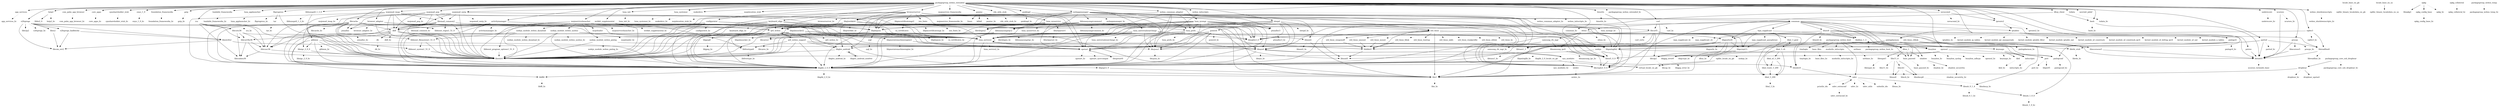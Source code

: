 digraph depends {
    node [shape=plaintext]
activitymanager -> activitymanager_lic [style=dotted];
activitymanager -> db8;
activitymanager -> libboost_regex1_51_0;
activitymanager -> libglib_2_0_0;
activitymanager -> libstdc6;
activitymanager -> luna_service2;
activitymanager -> upstart;
app_services -> app_services_lic [style=dotted];
base_files -> base_files_lic [style=dotted];
base_passwd -> base_passwd_lic [style=dotted];
bash -> bash_lic [style=dotted];
bash -> libtinfo5;
binutils -> binutils_lic [style=dotted];
binutils -> libz1;
bluez4 -> bluez4_lic [style=dotted];
bluez4 -> libdbus_1_3;
bluez4 -> libglib_2_0_0;
bluez4 -> libreadline6;
bluez4 -> libudev0;
bluez4 -> libusb_0_1_4;
bluez4 -> libusb_1_0_0;
browser_adapter -> browser_adapter_lic [style=dotted];
browser_adapter -> libglib_2_0_0;
browser_adapter -> libpbnjson;
browser_adapter -> libstdc6;
browser_adapter -> qt4_webos;
browserserver -> browserserver_lic [style=dotted];
browserserver -> isis_fonts;
browserserver -> libcrypto1_0_0;
browserserver -> libglib_2_0_0;
browserserver -> libpbnjson;
browserserver -> libpmcertificatemgr2;
browserserver -> libqtwebkit4;
browserserver -> libssl1_0_0;
browserserver -> libstdc6;
browserserver -> luna_service2;
browserserver -> ptmalloc3;
browserserver -> qt4_webos;
browserserver -> upstart;
busybox -> busybox_lic [style=dotted];
busybox -> busybox_syslog [style=dotted];
busybox -> busybox_udhcpc [style=dotted];
bzip2 -> bzip2_lic [style=dotted];
bzip2 -> libbz2_0;
ca_certificates -> ca_certificates_lic [style=dotted];
com_palm_app_browser -> com_palm_app_browser_lic [style=dotted];
configurator -> configurator_lic [style=dotted];
configurator -> db8;
configurator -> libglib_2_0_0;
configurator -> libstdc6;
configurator -> luna_service2;
configurator -> upstart;
connman -> base_passwd;
connman -> bluez4;
connman -> connman_lic [style=dotted];
connman -> dbus_1;
connman -> iptables;
connman -> libdbus_1_3;
connman -> libglib_2_0_0;
connman -> libgnutls26;
connman -> ofono;
connman -> shadow;
connman -> wpa_supplicant;
core_apps -> core_apps_lic [style=dotted];
cpushareholder_stub -> cpushareholder_stub_lic [style=dotted];
curl -> curl_lic [style=dotted];
curl -> libcurl5;
curl -> libz1;
db -> db_lic [style=dotted];
db8 -> db8_lic [style=dotted];
db8 -> db;
db8 -> libglib_2_0_0;
db8 -> libicui18n36;
db8 -> libicuuc36;
db8 -> libstdc6;
db8 -> luna_service2;
db8 -> upstart;
dbus_1 -> base_passwd;
dbus_1 -> dbus_lic [style=dotted];
dbus_1 -> libdbus_1_3;
dbus_1 -> libexpat1;
dbus_1 -> libx11_6;
dbus_1 -> shadow;
dhcp_client -> bash;
dhcp_client -> libcrypto1_0_0;
dropbear -> dropbear_lic [style=dotted];
dropbear -> dropbear_upstart;
dropbear -> libz1;
e2fsprogs -> e2fsprogs_badblocks;
e2fsprogs -> e2fsprogs_lic [style=dotted];
e2fsprogs -> libblkid1;
e2fsprogs -> libcom_err2;
e2fsprogs -> libe2p2;
e2fsprogs -> libext2fs2;
e2fsprogs -> libss2;
e2fsprogs -> libuuid1;
e2fsprogs_badblocks -> libcom_err2;
e2fsprogs_badblocks -> libext2fs2;
eglibc_locale_en_gb -> virtual_locale_en_gb;
enyo_1_0 -> enyo_1_0_lic [style=dotted];
fbprogress -> fbprogress_lic [style=dotted];
fbprogress -> libstdc6;
fbprogress -> tar;
filecache -> db8;
filecache -> filecache_lic [style=dotted];
filecache -> glibmm;
filecache -> jemalloc;
filecache -> libboost_filesystem1_51_0;
filecache -> libboost_system1_51_0;
filecache -> libglib_2_0_0;
filecache -> libsigc_2_0_0;
filecache -> libstdc6;
filecache -> luna_service2;
filecache -> upstart;
foundation_frameworks -> foundation_frameworks_lic [style=dotted];
glibmm -> glibmm_lic [style=dotted];
glibmm -> libffi6;
glibmm -> libglib_2_0_0;
glibmm -> libsigc_2_0_0;
glibmm -> libstdc6;
glibmm -> libz1;
gzip -> gzip_lic [style=dotted];
icu -> icu_lic [style=dotted];
icu -> libicudata36;
icu -> libicui18n36;
icu -> libicutu36;
icu -> libicuuc36;
icu -> libstdc6;
initscripts -> initscripts_lic [style=dotted];
iproute2 -> iproute2_lic [style=dotted];
iproute2 -> iptables;
iptables -> iptables_lic [style=dotted];
iptables -> kernel_module_ip_tables [style=dotted];
iptables -> kernel_module_ipt_masquerade [style=dotted];
iptables -> kernel_module_iptable_filter [style=dotted];
iptables -> kernel_module_iptable_nat [style=dotted];
iptables -> kernel_module_nf_conntrack [style=dotted];
iptables -> kernel_module_nf_conntrack_ipv4 [style=dotted];
iptables -> kernel_module_nf_defrag_ipv4 [style=dotted];
iptables -> kernel_module_nf_nat [style=dotted];
iptables -> kernel_module_x_tables [style=dotted];
isis_fonts -> isis_fonts_lic [style=dotted];
jemalloc -> jemalloc_lic [style=dotted];
kbd -> kbd_lic [style=dotted];
keyboard_efigs -> keyboard_efigs_lic [style=dotted];
keyboard_efigs -> libglib_2_0_0;
keyboard_efigs -> libpbnjson;
keyboard_efigs -> libstdc6;
keyboard_efigs -> luna_service2;
keyboard_efigs -> qt4_webos;
keymaps -> initscripts;
keymaps -> kbd;
keymaps -> keymaps_lic [style=dotted];
libblkid1 -> libuuid1;
libboost_filesystem1_51_0 -> libboost_system1_51_0;
libboost_filesystem1_51_0 -> libstdc6;
libboost_program_options1_51_0 -> libstdc6;
libboost_regex1_51_0 -> libstdc6;
libboost_system1_51_0 -> libstdc6;
libcap2 -> libcap_lic [style=dotted];
libcares2 -> libcares_lic [style=dotted];
libcjson1 -> libcjson_lic [style=dotted];
libcurl5 -> curl_certs [style=dotted];
libcurl5 -> libcap2;
libcurl5 -> libcares2;
libcurl5 -> libgcrypt11;
libcurl5 -> libgnutls26;
libcurl5 -> libgpg_error0;
libcurl5 -> libtasn1_3;
libcurl5 -> libz1;
libdbus_1_3 -> dbus_1 [style=dotted];
libemail_common2 -> db8;
libemail_common2 -> jemalloc;
libemail_common2 -> libboost_regex1_51_0;
libemail_common2 -> libcurl5;
libemail_common2 -> libemail_common_lic [style=dotted];
libemail_common2 -> libglib_2_0_0;
libemail_common2 -> libicuuc36;
libemail_common2 -> libpalmsocket2;
libemail_common2 -> libstdc6;
libemail_common2 -> libz1;
libexpat1 -> libexpat_lic [style=dotted];
libext2fs2 -> libblkid1;
libext2fs2 -> libcom_err2;
libffi6 -> libffi_lic [style=dotted];
libfreetype6 -> libfreetype_lic [style=dotted];
libgcrypt11 -> libcap2;
libgcrypt11 -> libgcrypt_lic [style=dotted];
libgcrypt11 -> libgpg_error0;
libgles_android -> libgles_android_lic [style=dotted];
libgles_android -> libgles_android_nonfree;
libgles_android -> libstdc6;
libgles_android_nonfree -> libgles_android;
libglib_2_0_0 -> libffi6;
libglib_2_0_0 -> libglib_2_0_lic [style=dotted];
libglib_2_0_0 -> libz1;
libglib_2_0_locale_en_gb -> libglib_2_0_0;
libglib_2_0_locale_en_gb -> virtual_locale_en_gb;
libgnutls26 -> libcap2;
libgnutls26 -> libgcrypt11;
libgnutls26 -> libgnutls_lic [style=dotted];
libgnutls26 -> libgpg_error0;
libgnutls26 -> libtasn1_3;
libgnutls26 -> libz1;
libgpg_error0 -> libgpg_error_lic [style=dotted];
libhunspell_1_3_0 -> libhunspell_1_3_lic [style=dotted];
libhunspell_1_3_0 -> libstdc6;
libicui18n36 -> libicudata36;
libicui18n36 -> libicuuc36;
libicui18n36 -> libstdc6;
libicutu36 -> libicudata36;
libicutu36 -> libicui18n36;
libicutu36 -> libicuuc36;
libicutu36 -> libstdc6;
libicuuc36 -> libicudata36;
libicuuc36 -> libstdc6;
libjpeg8 -> libjpeg_lic [style=dotted];
liblunasysmgrcommon1 -> libglib_2_0_0;
liblunasysmgrcommon1 -> liblunasysmgrcommon_lic [style=dotted];
liblunasysmgrcommon1 -> libnyx4;
liblunasysmgrcommon1 -> libpmloglib2;
liblunasysmgrcommon1 -> librolegen2;
liblunasysmgrcommon1 -> libstdc6;
liblunasysmgrcommon1 -> luna_prefs;
liblunasysmgrcommon1 -> qt4_webos;
liblunasysmgripc2 -> libglib_2_0_0;
liblunasysmgripc2 -> liblunasysmgripc_lic [style=dotted];
liblunasysmgripc2 -> libstdc6;
libncurses5 -> libtinfo5;
libncursesw5 -> libtinfo5;
libnl_3_200 -> libnl_3_lic [style=dotted];
libnl_3_cli -> libnl_3_200;
libnl_3_cli -> libnl_3_genl;
libnl_3_cli -> libnl_nf_3_200;
libnl_3_cli -> libnl_route_3_200;
libnl_3_genl -> libnl_3_200;
libnl_3_genl -> libnl_3_cli;
libnl_nf_3_200 -> libnl_3_200;
libnl_nf_3_200 -> libnl_route_3_200;
libnl_route_3_200 -> libnl_3_200;
libnyx4 -> libglib_2_0_0;
libnyx4 -> libnyx_lic [style=dotted];
libnyx4 -> nyx_modules;
libpalmsocket2 -> libcares2;
libpalmsocket2 -> libcrypto1_0_0;
libpalmsocket2 -> libglib_2_0_0;
libpalmsocket2 -> libpalmsocket_lic [style=dotted];
libpalmsocket2 -> libpmloglib2;
libpalmsocket2 -> libpmstatemachineengine2;
libpalmsocket2 -> libssl1_0_0;
libpbnjson -> libpbnjson_lic [style=dotted];
libpbnjson -> libstdc6;
libpbnjson -> yajl;
libpmcertificatemgr2 -> ca_certificates;
libpmcertificatemgr2 -> libcrypto1_0_0;
libpmcertificatemgr2 -> libpmcertificatemgr_lic [style=dotted];
libpmloglib2 -> libpmloglib_lic [style=dotted];
libpmloglib2 -> pmlogconf;
libpmstatemachineengine2 -> libpmloglib2;
libpmstatemachineengine2 -> libpmstatemachineengine_lic [style=dotted];
libpng12_0 -> libz1;
libqtwebkit4 -> libgles_android;
libqtwebkit4 -> libglib_2_0_0;
libqtwebkit4 -> libqtwebkit_lic [style=dotted];
libqtwebkit4 -> libsqlite3_0;
libqtwebkit4 -> libstdc6;
libqtwebkit4 -> libz1;
libqtwebkit4 -> luna_service2;
libqtwebkit4 -> qt4_webos;
librdx_stub -> librdx_lic [style=dotted];
libreadline6 -> libreadline_lic [style=dotted];
libreadline6 -> libtinfo5;
librolegen2 -> librolegen_lic [style=dotted];
librolegen2 -> libstdc6;
libsamsung_ipc0 -> libcrypto1_0_0;
libsamsung_ipc0 -> libsamsung_ipc_lic [style=dotted];
libsamsung_ipc0 -> libssl1_0_0;
libsigc_2_0_0 -> libsigc_2_0_lic [style=dotted];
libsigc_2_0_0 -> libstdc6;
libss2 -> libcom_err2;
libssl1_0_0 -> libcrypto1_0_0;
libtasn1_3 -> libtasn1_lic [style=dotted];
libtinfo5 -> ncurses_terminfo_base [style=dotted];
libudev0 -> udev;
libupstart0 -> upstart;
liburiparser1 -> liburiparser_lic [style=dotted];
libusb_0_1_4 -> libusb_0_1_lic [style=dotted];
libusb_0_1_4 -> libusb_1_0_0;
libusb_1_0_0 -> libusb_1_0_lic [style=dotted];
libx11_6 -> libx11_lic [style=dotted];
libx11_6 -> libxau6;
libx11_6 -> libxcb1;
libx11_6 -> libxdmcp6;
libxau6 -> libxau_lic [style=dotted];
libxcb1 -> libxau6;
libxcb1 -> libxcb_lic [style=dotted];
libxcb1 -> libxdmcp6;
libxdmcp6 -> libxdmcp_lic [style=dotted];
libxml2 -> libxml2_lic [style=dotted];
libxml2 -> libz1;
libz1 -> libz_lic [style=dotted];
loadable_frameworks -> loadable_frameworks_lic [style=dotted];
locale_base_en_gb -> eglibc_binary_localedata_en_gb;
locale_base_en_us -> eglibc_binary_localedata_en_us;
luna_applauncher -> luna_applauncher_lic [style=dotted];
luna_init -> luna_init_lic [style=dotted];
luna_prefs -> libcjson1;
luna_prefs -> libglib_2_0_0;
luna_prefs -> libsqlite3_0;
luna_prefs -> luna_prefs_lic [style=dotted];
luna_prefs -> luna_service2;
luna_service2 -> libcjson1;
luna_service2 -> libglib_2_0_0;
luna_service2 -> libpmloglib2;
luna_service2 -> luna_service2;
luna_service2 -> luna_service2_lic [style=dotted];
luna_service2 -> upstart;
luna_sysmgr -> libcjson1;
luna_sysmgr -> libcrypto1_0_0;
luna_sysmgr -> libgles_android;
luna_sysmgr -> libglib_2_0_0;
luna_sysmgr -> liblunasysmgripc2;
luna_sysmgr -> libnyx4;
luna_sysmgr -> libpbnjson;
luna_sysmgr -> libpmloglib2;
luna_sysmgr -> librolegen2;
luna_sysmgr -> libsqlite3_0;
luna_sysmgr -> libssl1_0_0;
luna_sysmgr -> libstdc6;
luna_sysmgr -> luna_prefs;
luna_sysmgr -> luna_service2;
luna_sysmgr -> luna_sysmgr_lic [style=dotted];
luna_sysmgr -> ptmalloc3;
luna_sysmgr -> qt4_webos;
luna_sysmgr -> util_linux;
luna_sysservice -> libcjson1;
luna_sysservice -> libglib_2_0_0;
luna_sysservice -> libpbnjson;
luna_sysservice -> libsqlite3_0;
luna_sysservice -> libstdc6;
luna_sysservice -> liburiparser1;
luna_sysservice -> luna_service2;
luna_sysservice -> luna_sysservice_lic [style=dotted];
luna_sysservice -> qt4_webos;
luna_sysservice -> upstart;
luna_systemui -> luna_systemui_lic [style=dotted];
luna_universalsearchmgr -> libcjson1;
luna_universalsearchmgr -> libglib_2_0_0;
luna_universalsearchmgr -> libsqlite3_0;
luna_universalsearchmgr -> libstdc6;
luna_universalsearchmgr -> libxml2;
luna_universalsearchmgr -> luna_service2;
luna_universalsearchmgr -> luna_universalsearchmgr_lic [style=dotted];
luna_universalsearchmgr -> upstart;
makedevs -> makedevs_lic [style=dotted];
modutils_initscripts -> modutils_initscripts_lic [style=dotted];
mojoloader -> mojoloader_lic [style=dotted];
mojolocation_stub -> mojolocation_stub_lic [style=dotted];
mojomail_imap -> db8;
mojomail_imap -> libboost_regex1_51_0;
mojomail_imap -> libemail_common2;
mojomail_imap -> libglib_2_0_0;
mojomail_imap -> libicuuc36;
mojomail_imap -> libstdc6;
mojomail_imap -> luna_service2;
mojomail_imap -> mojomail_imap_lic [style=dotted];
mojomail_pop -> db8;
mojomail_pop -> libemail_common2;
mojomail_pop -> libglib_2_0_0;
mojomail_pop -> libstdc6;
mojomail_pop -> luna_service2;
mojomail_pop -> mojomail_pop_lic [style=dotted];
mojomail_smtp -> db8;
mojomail_smtp -> jemalloc;
mojomail_smtp -> libemail_common2;
mojomail_smtp -> libglib_2_0_0;
mojomail_smtp -> libstdc6;
mojomail_smtp -> luna_service2;
mojomail_smtp -> mojomail_smtp_lic [style=dotted];
mojoservice_frameworks -> mojoservice_frameworks_lic [style=dotted];
mojoservicelauncher -> libboost_program_options1_51_0;
mojoservicelauncher -> libpbnjson;
mojoservicelauncher -> libstdc6;
mojoservicelauncher -> mojoloader;
mojoservicelauncher -> mojoservicelauncher_lic [style=dotted];
mojoservicelauncher -> nodejs_module_webos_dynaload;
mojoservicelauncher -> nodejs_module_webos_pmlog;
mojoservicelauncher -> nodejs_module_webos_sysbus;
mojoservicelauncher -> upstart;
mtdev -> mtdev_lic [style=dotted];
ncurses -> libtinfo5;
ncurses -> ncurses_lic [style=dotted];
netbase -> netbase_lic [style=dotted];
nodejs -> libcrypto1_0_0;
nodejs -> libssl1_0_0;
nodejs -> libstdc6;
nodejs -> nodejs_lic [style=dotted];
nodejs_module_webos_dynaload -> libboost_filesystem1_51_0;
nodejs_module_webos_dynaload -> libstdc6;
nodejs_module_webos_dynaload -> nodejs_module_webos_dynaload_lic [style=dotted];
nodejs_module_webos_pmlog -> libpmloglib2;
nodejs_module_webos_pmlog -> libstdc6;
nodejs_module_webos_pmlog -> nodejs_module_webos_pmlog_lic [style=dotted];
nodejs_module_webos_sysbus -> libglib_2_0_0;
nodejs_module_webos_sysbus -> libstdc6;
nodejs_module_webos_sysbus -> luna_service2;
nodejs_module_webos_sysbus -> nodejs_module_webos_sysbus_lic [style=dotted];
novacomd -> iproute2;
novacomd -> libnyx4;
novacomd -> novacomd_lic [style=dotted];
nyx_modules -> libglib_2_0_0;
nyx_modules -> libnyx4;
nyx_modules -> libudev0;
nyx_modules -> mtdev;
nyx_modules -> nyx_modules_lic [style=dotted];
ofono -> libdbus_1_3;
ofono -> libglib_2_0_0;
ofono -> libsamsung_ipc0;
ofono -> libudev0;
ofono -> ofono_lic [style=dotted];
ofono -> samsung_rfs_mgr;
openssl -> libcrypto1_0_0;
openssl -> libssl1_0_0;
openssl -> openssl_lic [style=dotted];
openssl -> perl;
opkg -> libopkg1;
opkg -> opkg_config_base;
opkg -> opkg_lic [style=dotted];
opkg_collateral -> opkg_collateral_lic [style=dotted];
opkg_config_base -> opkg_config_base_lic [style=dotted];
packagegroup_core_ssh_dropbear -> dropbear;
packagegroup_core_ssh_dropbear -> packagegroup_core_ssh_dropbear_lic [style=dotted];
packagegroup_webos_boot -> base_files;
packagegroup_webos_boot -> base_passwd;
packagegroup_webos_boot -> busybox;
packagegroup_webos_boot -> initscripts;
packagegroup_webos_boot -> keymaps;
packagegroup_webos_boot -> modutils_initscripts;
packagegroup_webos_boot -> netbase;
packagegroup_webos_boot -> packagegroup_webos_boot_lic [style=dotted];
packagegroup_webos_boot -> tinylogin;
packagegroup_webos_boot -> udev;
packagegroup_webos_boot -> upstart;
packagegroup_webos_extended -> activitymanager;
packagegroup_webos_extended -> app_services;
packagegroup_webos_extended -> bash;
packagegroup_webos_extended -> binutils;
packagegroup_webos_extended -> browser_adapter;
packagegroup_webos_extended -> browserserver;
packagegroup_webos_extended -> bzip2;
packagegroup_webos_extended -> com_palm_app_browser;
packagegroup_webos_extended -> configurator;
packagegroup_webos_extended -> core_apps;
packagegroup_webos_extended -> cpushareholder_stub;
packagegroup_webos_extended -> curl;
packagegroup_webos_extended -> dhcp_client;
packagegroup_webos_extended -> e2fsprogs;
packagegroup_webos_extended -> enyo_1_0;
packagegroup_webos_extended -> fbprogress;
packagegroup_webos_extended -> filecache;
packagegroup_webos_extended -> foundation_frameworks;
packagegroup_webos_extended -> gzip;
packagegroup_webos_extended -> icu;
packagegroup_webos_extended -> iproute2;
packagegroup_webos_extended -> keyboard_efigs;
packagegroup_webos_extended -> libhunspell_1_3_0;
packagegroup_webos_extended -> libqtwebkit4;
packagegroup_webos_extended -> librdx_stub;
packagegroup_webos_extended -> loadable_frameworks;
packagegroup_webos_extended -> luna_applauncher;
packagegroup_webos_extended -> luna_init;
packagegroup_webos_extended -> luna_sysmgr;
packagegroup_webos_extended -> luna_sysservice;
packagegroup_webos_extended -> luna_systemui;
packagegroup_webos_extended -> luna_universalsearchmgr;
packagegroup_webos_extended -> makedevs;
packagegroup_webos_extended -> mojolocation_stub;
packagegroup_webos_extended -> mojomail_imap;
packagegroup_webos_extended -> mojomail_pop;
packagegroup_webos_extended -> mojomail_smtp;
packagegroup_webos_extended -> mojoservice_frameworks;
packagegroup_webos_extended -> mojoservicelauncher;
packagegroup_webos_extended -> ncurses;
packagegroup_webos_extended -> nodejs;
packagegroup_webos_extended -> novacomd;
packagegroup_webos_extended -> openssl;
packagegroup_webos_extended -> packagegroup_webos_extended_lic [style=dotted];
packagegroup_webos_extended -> parted;
packagegroup_webos_extended -> pmklogd;
packagegroup_webos_extended -> pmlogctl;
packagegroup_webos_extended -> pmlogdaemon;
packagegroup_webos_extended -> procps;
packagegroup_webos_extended -> psmisc;
packagegroup_webos_extended -> rdx_utils_stub;
packagegroup_webos_extended -> sleepd;
packagegroup_webos_extended -> sqlite3;
packagegroup_webos_extended -> sysvinit_pidof;
packagegroup_webos_extended -> tzdata;
packagegroup_webos_extended -> underscore;
packagegroup_webos_extended -> webappmanager;
packagegroup_webos_extended -> webkit_supplemental;
packagegroup_webos_extended -> webos_connman_adapter;
packagegroup_webos_extended -> webos_initscripts;
packagegroup_webos_extended -> webos_shutdownscripts;
packagegroup_webos_temp -> packagegroup_webos_temp_lic [style=dotted];
parted -> libblkid1;
parted -> libreadline6;
parted -> libtinfo5;
parted -> libuuid1;
parted -> parted_lic [style=dotted];
perl -> libperl5;
perl -> perl_lic [style=dotted];
pmklogd -> pmklogd_lic [style=dotted];
pmklogd -> upstart;
pmlogconf -> pmlogconf_lic [style=dotted];
pmlogctl -> libpmloglib2;
pmlogctl -> pmlogconf;
pmlogctl -> pmlogctl_lic [style=dotted];
pmlogdaemon -> busybox;
pmlogdaemon -> libglib_2_0_0;
pmlogdaemon -> libpmloglib2;
pmlogdaemon -> librdx_stub;
pmlogdaemon -> libz1;
pmlogdaemon -> pmlogconf;
pmlogdaemon -> pmlogdaemon_lic [style=dotted];
pmlogdaemon -> upstart;
powerd -> libcjson1;
powerd -> libglib_2_0_0;
powerd -> libnyx4;
powerd -> luna_service2;
powerd -> powerd_lic [style=dotted];
powerd -> upstart;
procps -> libncurses5;
procps -> libtinfo5;
procps -> procps_lic [style=dotted];
psmisc -> fuser;
psmisc -> killall;
psmisc -> psmisc_lic [style=dotted];
psmisc -> pstree;
pstree -> libtinfo5;
ptmalloc3 -> ptmalloc3_lic [style=dotted];
qt4_webos -> libfreetype6;
qt4_webos -> libgles_android;
qt4_webos -> libglib_2_0_0;
qt4_webos -> libjpeg8;
qt4_webos -> libnyx4;
qt4_webos -> libpng12_0;
qt4_webos -> libstdc6;
qt4_webos -> qt4_webos_lic [style=dotted];
qt4_webos -> qt4_webos_support;
qt4_webos_support -> libfreetype6;
qt4_webos_support -> libgles_android;
qt4_webos_support -> libglib_2_0_0;
qt4_webos_support -> libnyx4;
qt4_webos_support -> libstdc6;
qt4_webos_support -> qt4_webos;
rdx_utils_stub -> rdx_utils_stub_lic [style=dotted];
samsung_rfs_mgr -> libglib_2_0_0;
samsung_rfs_mgr -> libsamsung_ipc0;
samsung_rfs_mgr -> samsung_rfs_mgr_lic [style=dotted];
shadow -> shadow_lic [style=dotted];
shadow -> shadow_securetty;
shadow_securetty -> shadow_securetty_lic [style=dotted];
sleepd -> libcjson1;
sleepd -> libglib_2_0_0;
sleepd -> libnyx4;
sleepd -> libsqlite3_0;
sleepd -> libxml2;
sleepd -> luna_service2;
sleepd -> powerd;
sleepd -> sleepd_lic [style=dotted];
sleepd -> upstart;
sqlite3 -> libreadline6;
sqlite3 -> libsqlite3_0;
sqlite3 -> sqlite3_lic [style=dotted];
tar -> tar_lic [style=dotted];
tinylogin -> tinylogin_lic [style=dotted];
tzdata -> tzdata_lic [style=dotted];
udev -> libusb_0_1_4;
udev -> pciutils_ids [style=dotted];
udev -> udev_extraconf [style=dotted];
udev -> udev_lic [style=dotted];
udev -> udev_utils [style=dotted];
udev -> usbutils_ids [style=dotted];
udev_extraconf -> udev;
udev_extraconf -> udev_extraconf_lic [style=dotted];
underscore -> underscore_lic [style=dotted];
upstart -> libupstart0 [style=dotted];
upstart -> upstart_lic [style=dotted];
upstart -> upstart_sysvcompat [style=dotted];
util_linux -> libblkid1;
util_linux -> libncursesw5;
util_linux -> libtinfo5;
util_linux -> libuuid1;
util_linux -> libz1;
util_linux -> util_linux_cfdisk [style=dotted];
util_linux -> util_linux_fdisk [style=dotted];
util_linux -> util_linux_lic [style=dotted];
util_linux -> util_linux_losetup;
util_linux -> util_linux_mkfs [style=dotted];
util_linux -> util_linux_mount [style=dotted];
util_linux -> util_linux_readprofile [style=dotted];
util_linux -> util_linux_sfdisk [style=dotted];
util_linux -> util_linux_swaponoff;
util_linux -> util_linux_umount;
util_linux_cfdisk -> libblkid1;
util_linux_cfdisk -> libncursesw5;
util_linux_cfdisk -> libtinfo5;
util_linux_fdisk -> libblkid1;
util_linux_mount -> libblkid1;
util_linux_swaponoff -> libblkid1;
util_linux_umount -> libblkid1;
webappmanager -> libcjson1;
webappmanager -> libcrypto1_0_0;
webappmanager -> libgles_android;
webappmanager -> libglib_2_0_0;
webappmanager -> liblunasysmgrcommon1;
webappmanager -> liblunasysmgripc2;
webappmanager -> libpbnjson;
webappmanager -> libpmloglib2;
webappmanager -> libqtwebkit4;
webappmanager -> librolegen2;
webappmanager -> libsqlite3_0;
webappmanager -> libssl1_0_0;
webappmanager -> libstdc6;
webappmanager -> luna_prefs;
webappmanager -> luna_service2;
webappmanager -> ptmalloc3;
webappmanager -> qt4_webos;
webappmanager -> util_linux;
webappmanager -> webappmanager_lic [style=dotted];
webkit_supplemental -> libfreetype6;
webkit_supplemental -> libglib_2_0_0;
webkit_supplemental -> libstdc6;
webkit_supplemental -> qt4_webos;
webkit_supplemental -> webkit_supplemental_lic [style=dotted];
webos_connman_adapter -> connman;
webos_connman_adapter -> libcrypto1_0_0;
webos_connman_adapter -> libglib_2_0_0;
webos_connman_adapter -> libpbnjson;
webos_connman_adapter -> luna_prefs;
webos_connman_adapter -> luna_service2;
webos_connman_adapter -> upstart;
webos_connman_adapter -> webos_connman_adapter_lic [style=dotted];
webos_initscripts -> upstart;
webos_initscripts -> webos_initscripts_lic [style=dotted];
webos_shutdownscripts -> webos_shutdownscripts_lic [style=dotted];
wpa_supplicant -> libdbus_1_3;
wpa_supplicant -> libgcrypt11;
wpa_supplicant -> libgnutls26;
wpa_supplicant -> libnl_3_200;
wpa_supplicant -> libnl_3_genl;
wpa_supplicant -> wpa_supplicant_cli [style=dotted];
wpa_supplicant -> wpa_supplicant_lic [style=dotted];
wpa_supplicant -> wpa_supplicant_passphrase [style=dotted];
wpa_supplicant_passphrase -> libgcrypt11;
yajl -> yajl_lic [style=dotted];
}
